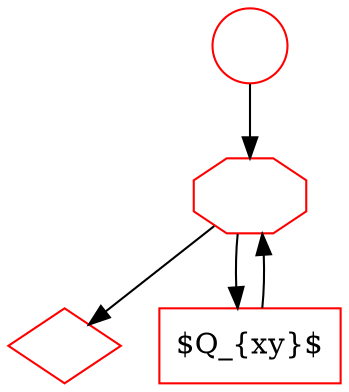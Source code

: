 digraph G {

    S [label="", shape=circle, color=red];
    E [label="", shape=diamond, color=red];

    W [label="", shape=octagon, color=red];

    M [label="$Q_{xy}$", shape=rect, color=red];

S->W;

M->W;

W->E;
W->M;


}
